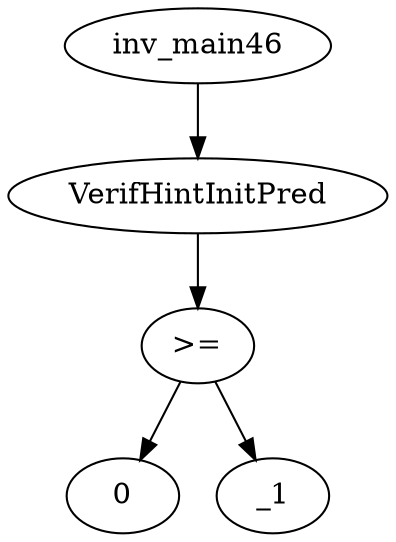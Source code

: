 digraph dag {
0 [label="inv_main46"];
1 [label="VerifHintInitPred"];
2 [label=">="];
3 [label="0"];
4 [label="_1"];
0->1
1->2
2->4
2 -> 3
}
